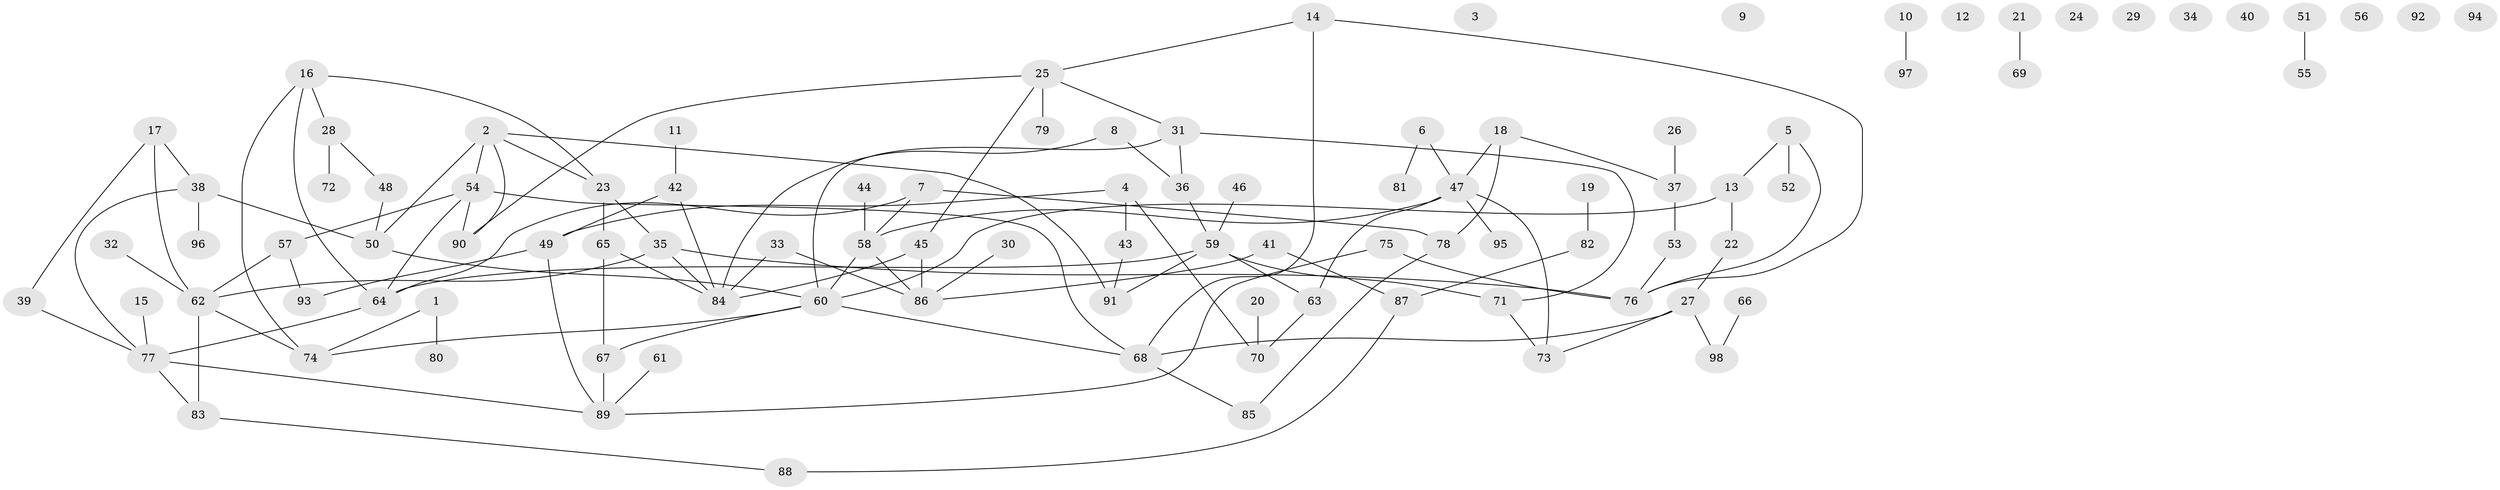 // coarse degree distribution, {3: 0.14814814814814814, 9: 0.037037037037037035, 4: 0.18518518518518517, 5: 0.18518518518518517, 2: 0.18518518518518517, 8: 0.1111111111111111, 11: 0.037037037037037035, 1: 0.1111111111111111}
// Generated by graph-tools (version 1.1) at 2025/47/03/04/25 22:47:58]
// undirected, 98 vertices, 123 edges
graph export_dot {
  node [color=gray90,style=filled];
  1;
  2;
  3;
  4;
  5;
  6;
  7;
  8;
  9;
  10;
  11;
  12;
  13;
  14;
  15;
  16;
  17;
  18;
  19;
  20;
  21;
  22;
  23;
  24;
  25;
  26;
  27;
  28;
  29;
  30;
  31;
  32;
  33;
  34;
  35;
  36;
  37;
  38;
  39;
  40;
  41;
  42;
  43;
  44;
  45;
  46;
  47;
  48;
  49;
  50;
  51;
  52;
  53;
  54;
  55;
  56;
  57;
  58;
  59;
  60;
  61;
  62;
  63;
  64;
  65;
  66;
  67;
  68;
  69;
  70;
  71;
  72;
  73;
  74;
  75;
  76;
  77;
  78;
  79;
  80;
  81;
  82;
  83;
  84;
  85;
  86;
  87;
  88;
  89;
  90;
  91;
  92;
  93;
  94;
  95;
  96;
  97;
  98;
  1 -- 74;
  1 -- 80;
  2 -- 23;
  2 -- 50;
  2 -- 54;
  2 -- 90;
  2 -- 91;
  4 -- 43;
  4 -- 49;
  4 -- 70;
  5 -- 13;
  5 -- 52;
  5 -- 76;
  6 -- 47;
  6 -- 81;
  7 -- 58;
  7 -- 64;
  7 -- 78;
  8 -- 36;
  8 -- 84;
  10 -- 97;
  11 -- 42;
  13 -- 22;
  13 -- 60;
  14 -- 25;
  14 -- 68;
  14 -- 76;
  15 -- 77;
  16 -- 23;
  16 -- 28;
  16 -- 64;
  16 -- 74;
  17 -- 38;
  17 -- 39;
  17 -- 62;
  18 -- 37;
  18 -- 47;
  18 -- 78;
  19 -- 82;
  20 -- 70;
  21 -- 69;
  22 -- 27;
  23 -- 35;
  23 -- 65;
  25 -- 31;
  25 -- 45;
  25 -- 79;
  25 -- 90;
  26 -- 37;
  27 -- 68;
  27 -- 73;
  27 -- 98;
  28 -- 48;
  28 -- 72;
  30 -- 86;
  31 -- 36;
  31 -- 60;
  31 -- 71;
  32 -- 62;
  33 -- 84;
  33 -- 86;
  35 -- 62;
  35 -- 76;
  35 -- 84;
  36 -- 59;
  37 -- 53;
  38 -- 50;
  38 -- 77;
  38 -- 96;
  39 -- 77;
  41 -- 86;
  41 -- 87;
  42 -- 49;
  42 -- 84;
  43 -- 91;
  44 -- 58;
  45 -- 84;
  45 -- 86;
  46 -- 59;
  47 -- 58;
  47 -- 63;
  47 -- 73;
  47 -- 95;
  48 -- 50;
  49 -- 89;
  49 -- 93;
  50 -- 60;
  51 -- 55;
  53 -- 76;
  54 -- 57;
  54 -- 64;
  54 -- 68;
  54 -- 90;
  57 -- 62;
  57 -- 93;
  58 -- 60;
  58 -- 86;
  59 -- 63;
  59 -- 64;
  59 -- 71;
  59 -- 91;
  60 -- 67;
  60 -- 68;
  60 -- 74;
  61 -- 89;
  62 -- 74;
  62 -- 83;
  63 -- 70;
  64 -- 77;
  65 -- 67;
  65 -- 84;
  66 -- 98;
  67 -- 89;
  68 -- 85;
  71 -- 73;
  75 -- 76;
  75 -- 89;
  77 -- 83;
  77 -- 89;
  78 -- 85;
  82 -- 87;
  83 -- 88;
  87 -- 88;
}
